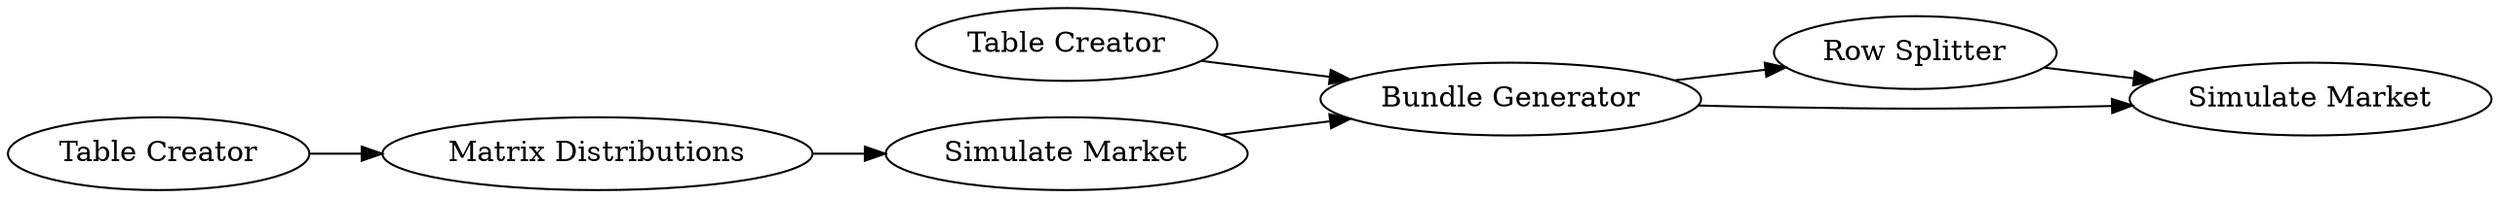digraph {
	"-6828614927176026251_3" [label="Simulate Market"]
	"-6828614927176026251_1" [label="Table Creator"]
	"-6828614927176026251_6" [label="Row Splitter"]
	"-6828614927176026251_7" [label="Simulate Market"]
	"-6828614927176026251_5" [label="Table Creator"]
	"-6828614927176026251_4" [label="Bundle Generator"]
	"-6828614927176026251_2" [label="Matrix Distributions"]
	"-6828614927176026251_1" -> "-6828614927176026251_2"
	"-6828614927176026251_5" -> "-6828614927176026251_4"
	"-6828614927176026251_2" -> "-6828614927176026251_3"
	"-6828614927176026251_4" -> "-6828614927176026251_7"
	"-6828614927176026251_3" -> "-6828614927176026251_4"
	"-6828614927176026251_4" -> "-6828614927176026251_6"
	"-6828614927176026251_6" -> "-6828614927176026251_7"
	rankdir=LR
}
